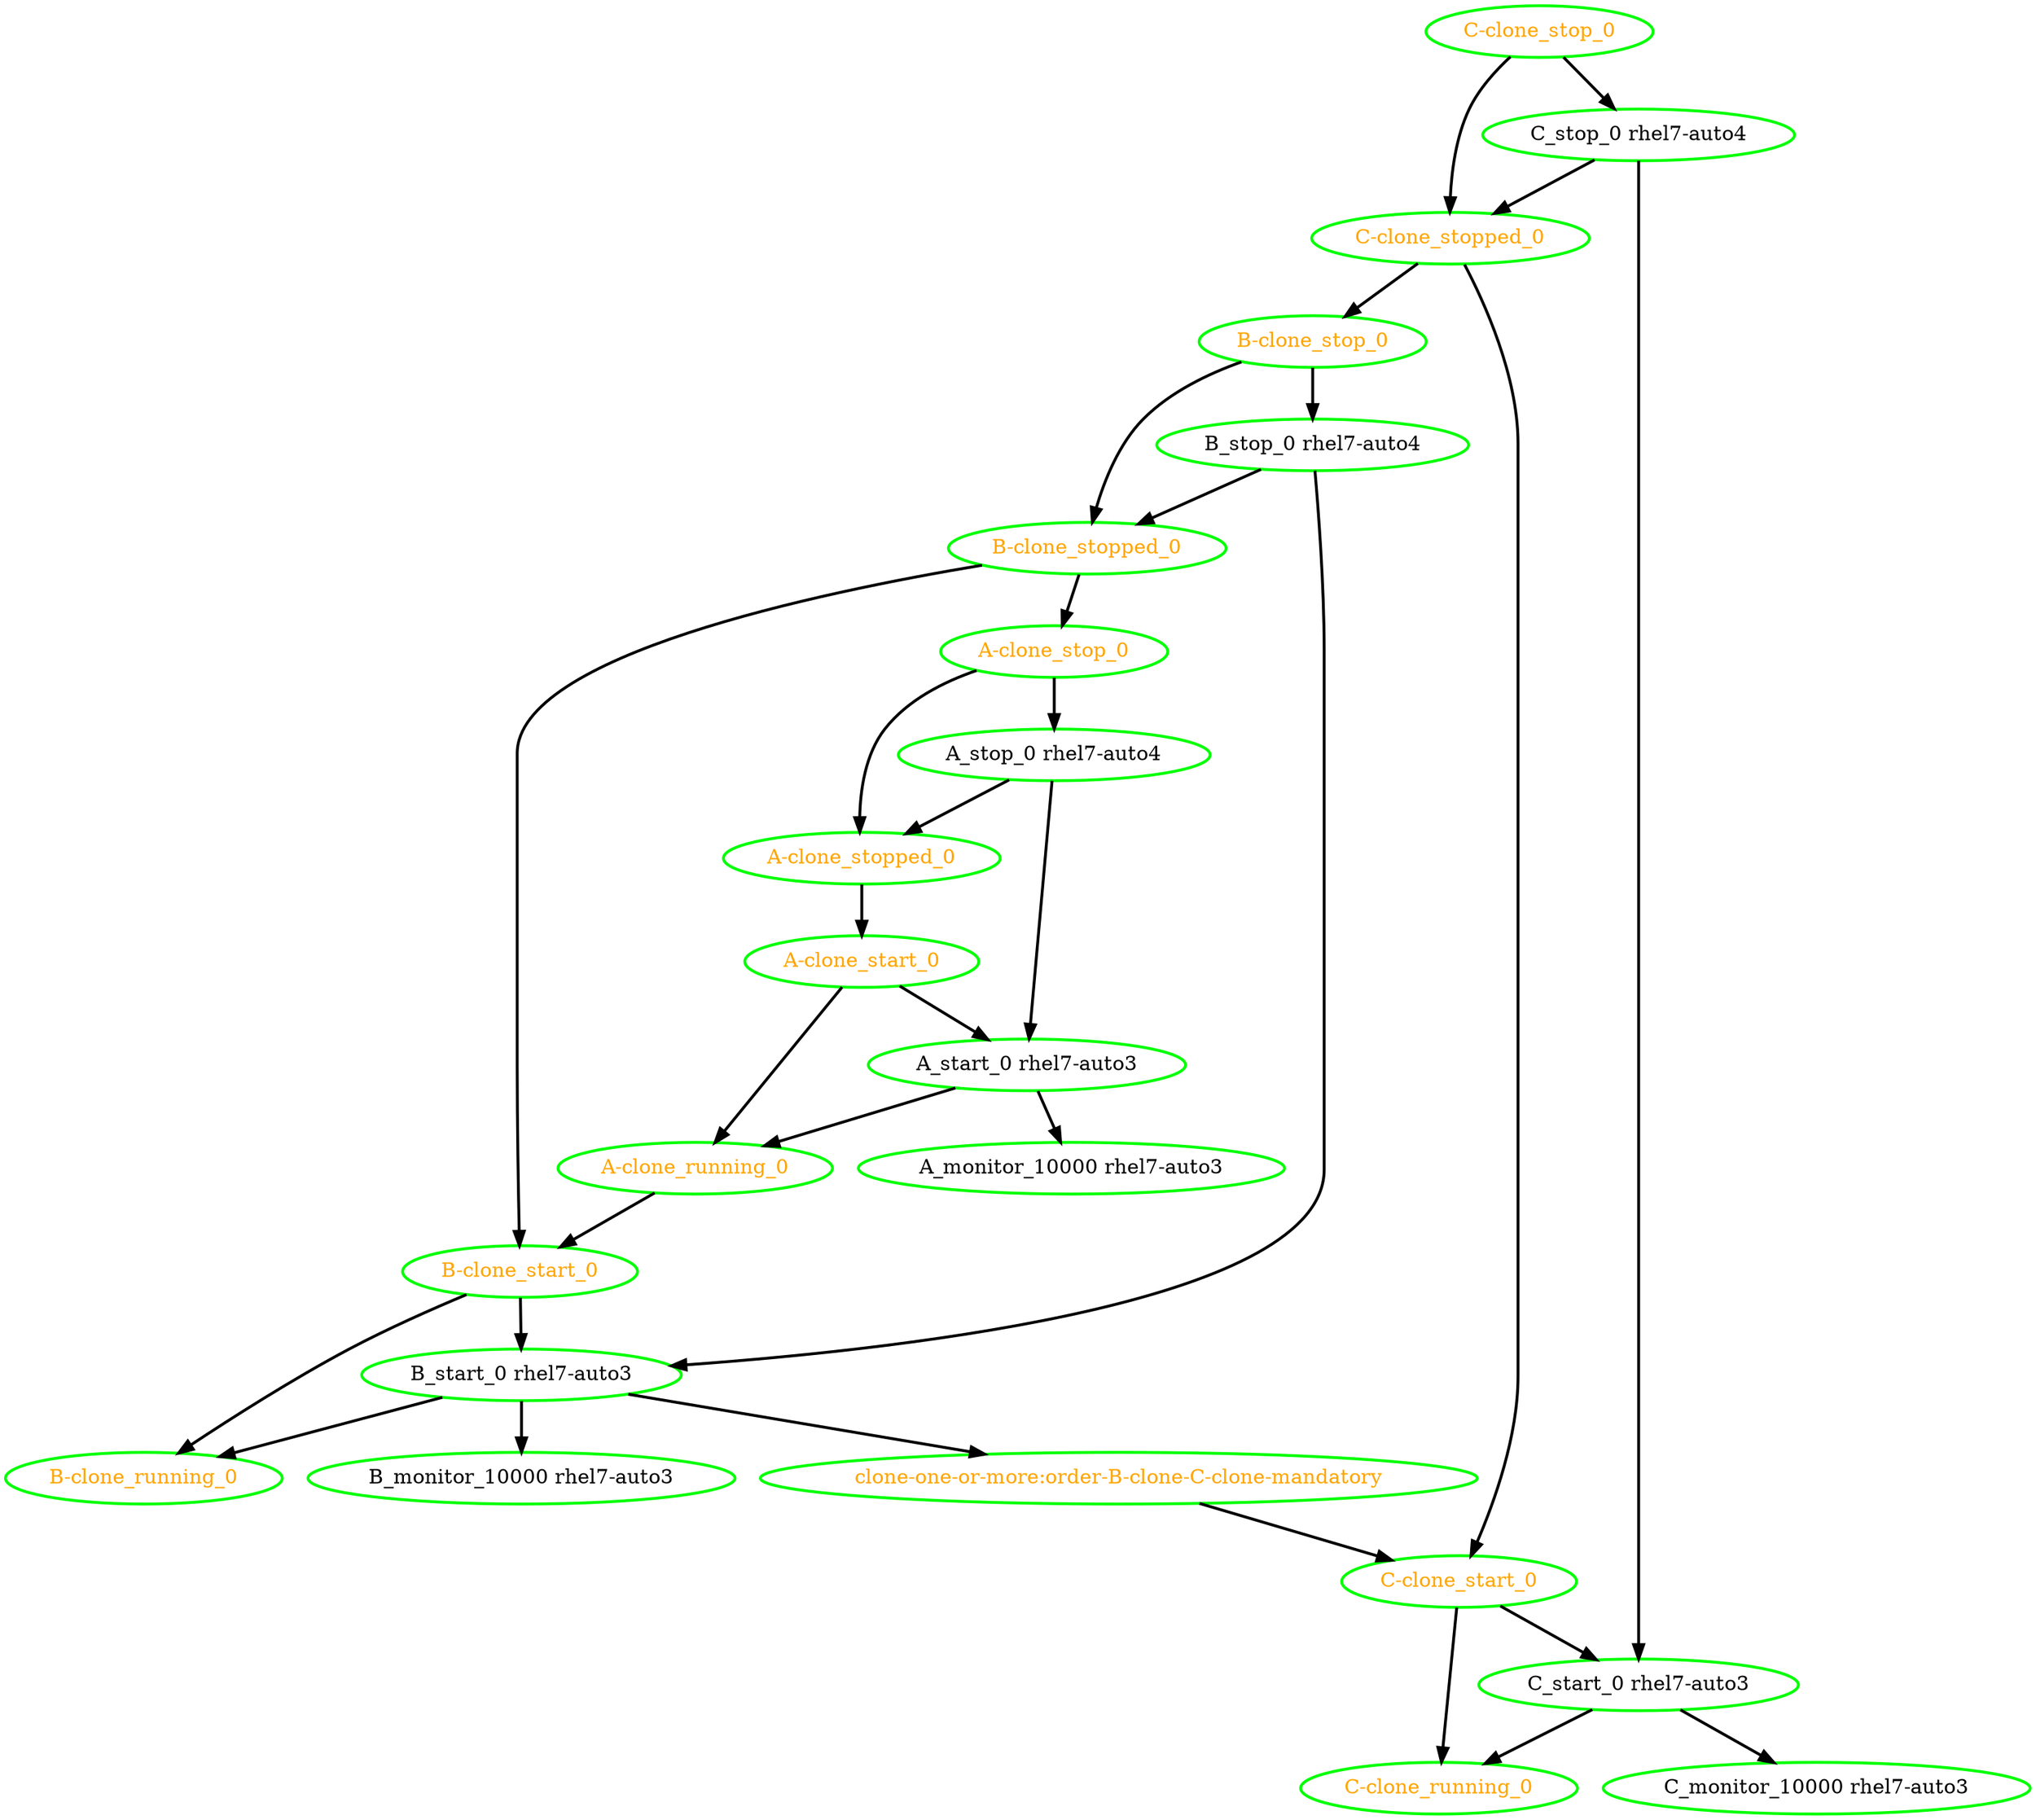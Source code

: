  digraph "g" {
"A-clone_running_0" -> "B-clone_start_0" [ style = bold]
"A-clone_running_0" [ style=bold color="green" fontcolor="orange"]
"A-clone_start_0" -> "A-clone_running_0" [ style = bold]
"A-clone_start_0" -> "A_start_0 rhel7-auto3" [ style = bold]
"A-clone_start_0" [ style=bold color="green" fontcolor="orange"]
"A-clone_stop_0" -> "A-clone_stopped_0" [ style = bold]
"A-clone_stop_0" -> "A_stop_0 rhel7-auto4" [ style = bold]
"A-clone_stop_0" [ style=bold color="green" fontcolor="orange"]
"A-clone_stopped_0" -> "A-clone_start_0" [ style = bold]
"A-clone_stopped_0" [ style=bold color="green" fontcolor="orange"]
"A_monitor_10000 rhel7-auto3" [ style=bold color="green" fontcolor="black"]
"A_start_0 rhel7-auto3" -> "A-clone_running_0" [ style = bold]
"A_start_0 rhel7-auto3" -> "A_monitor_10000 rhel7-auto3" [ style = bold]
"A_start_0 rhel7-auto3" [ style=bold color="green" fontcolor="black"]
"A_stop_0 rhel7-auto4" -> "A-clone_stopped_0" [ style = bold]
"A_stop_0 rhel7-auto4" -> "A_start_0 rhel7-auto3" [ style = bold]
"A_stop_0 rhel7-auto4" [ style=bold color="green" fontcolor="black"]
"B-clone_running_0" [ style=bold color="green" fontcolor="orange"]
"B-clone_start_0" -> "B-clone_running_0" [ style = bold]
"B-clone_start_0" -> "B_start_0 rhel7-auto3" [ style = bold]
"B-clone_start_0" [ style=bold color="green" fontcolor="orange"]
"B-clone_stop_0" -> "B-clone_stopped_0" [ style = bold]
"B-clone_stop_0" -> "B_stop_0 rhel7-auto4" [ style = bold]
"B-clone_stop_0" [ style=bold color="green" fontcolor="orange"]
"B-clone_stopped_0" -> "A-clone_stop_0" [ style = bold]
"B-clone_stopped_0" -> "B-clone_start_0" [ style = bold]
"B-clone_stopped_0" [ style=bold color="green" fontcolor="orange"]
"B_monitor_10000 rhel7-auto3" [ style=bold color="green" fontcolor="black"]
"B_start_0 rhel7-auto3" -> "B-clone_running_0" [ style = bold]
"B_start_0 rhel7-auto3" -> "B_monitor_10000 rhel7-auto3" [ style = bold]
"B_start_0 rhel7-auto3" -> "clone-one-or-more:order-B-clone-C-clone-mandatory" [ style = bold]
"B_start_0 rhel7-auto3" [ style=bold color="green" fontcolor="black"]
"B_stop_0 rhel7-auto4" -> "B-clone_stopped_0" [ style = bold]
"B_stop_0 rhel7-auto4" -> "B_start_0 rhel7-auto3" [ style = bold]
"B_stop_0 rhel7-auto4" [ style=bold color="green" fontcolor="black"]
"C-clone_running_0" [ style=bold color="green" fontcolor="orange"]
"C-clone_start_0" -> "C-clone_running_0" [ style = bold]
"C-clone_start_0" -> "C_start_0 rhel7-auto3" [ style = bold]
"C-clone_start_0" [ style=bold color="green" fontcolor="orange"]
"C-clone_stop_0" -> "C-clone_stopped_0" [ style = bold]
"C-clone_stop_0" -> "C_stop_0 rhel7-auto4" [ style = bold]
"C-clone_stop_0" [ style=bold color="green" fontcolor="orange"]
"C-clone_stopped_0" -> "B-clone_stop_0" [ style = bold]
"C-clone_stopped_0" -> "C-clone_start_0" [ style = bold]
"C-clone_stopped_0" [ style=bold color="green" fontcolor="orange"]
"C_monitor_10000 rhel7-auto3" [ style=bold color="green" fontcolor="black"]
"C_start_0 rhel7-auto3" -> "C-clone_running_0" [ style = bold]
"C_start_0 rhel7-auto3" -> "C_monitor_10000 rhel7-auto3" [ style = bold]
"C_start_0 rhel7-auto3" [ style=bold color="green" fontcolor="black"]
"C_stop_0 rhel7-auto4" -> "C-clone_stopped_0" [ style = bold]
"C_stop_0 rhel7-auto4" -> "C_start_0 rhel7-auto3" [ style = bold]
"C_stop_0 rhel7-auto4" [ style=bold color="green" fontcolor="black"]
"clone-one-or-more:order-B-clone-C-clone-mandatory" -> "C-clone_start_0" [ style = bold]
"clone-one-or-more:order-B-clone-C-clone-mandatory" [ style=bold color="green" fontcolor="orange"]
}
